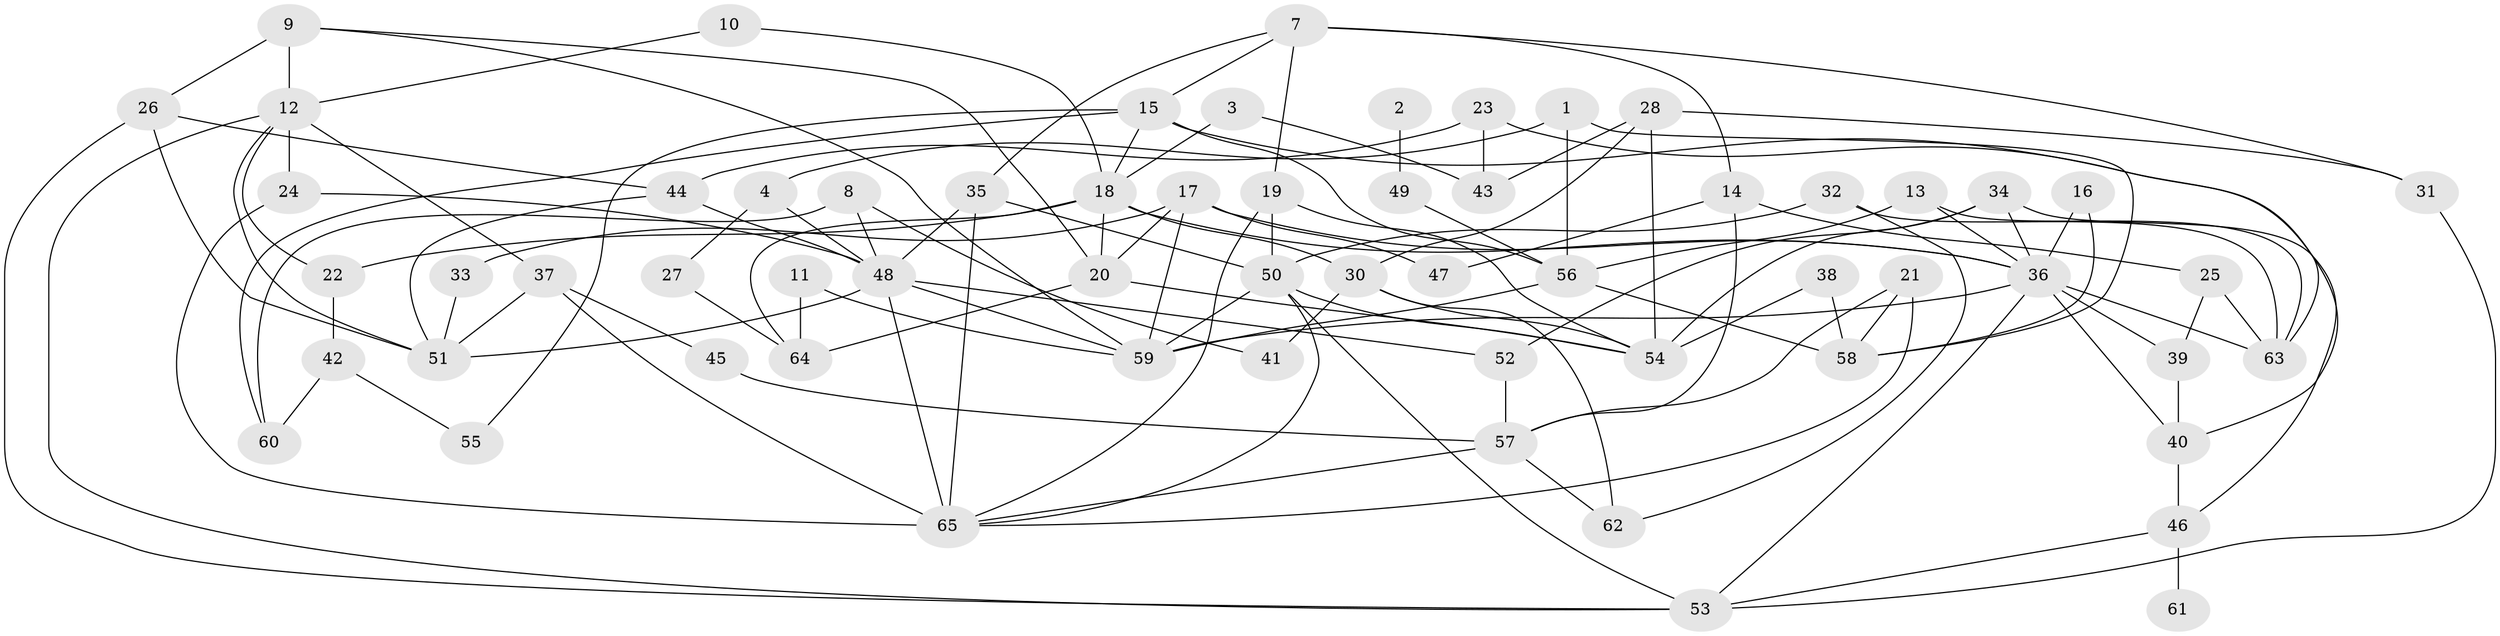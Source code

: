 // original degree distribution, {1: 0.18604651162790697, 4: 0.17829457364341086, 3: 0.23255813953488372, 2: 0.20930232558139536, 6: 0.05426356589147287, 0: 0.023255813953488372, 5: 0.09302325581395349, 8: 0.007751937984496124, 7: 0.015503875968992248}
// Generated by graph-tools (version 1.1) at 2025/00/03/09/25 03:00:44]
// undirected, 62 vertices, 124 edges
graph export_dot {
graph [start="1"]
  node [color=gray90,style=filled];
  1;
  2;
  3;
  4;
  7;
  8;
  9;
  10;
  11;
  12;
  13;
  14;
  15;
  16;
  17;
  18;
  19;
  20;
  21;
  22;
  23;
  24;
  25;
  26;
  27;
  28;
  30;
  31;
  32;
  33;
  34;
  35;
  36;
  37;
  38;
  39;
  40;
  41;
  42;
  43;
  44;
  45;
  46;
  47;
  48;
  49;
  50;
  51;
  52;
  53;
  54;
  55;
  56;
  57;
  58;
  59;
  60;
  61;
  62;
  63;
  64;
  65;
  1 -- 4 [weight=1.0];
  1 -- 56 [weight=1.0];
  1 -- 58 [weight=1.0];
  2 -- 49 [weight=1.0];
  3 -- 18 [weight=1.0];
  3 -- 43 [weight=1.0];
  4 -- 27 [weight=1.0];
  4 -- 48 [weight=1.0];
  7 -- 14 [weight=1.0];
  7 -- 15 [weight=1.0];
  7 -- 19 [weight=1.0];
  7 -- 31 [weight=1.0];
  7 -- 35 [weight=1.0];
  8 -- 41 [weight=1.0];
  8 -- 48 [weight=1.0];
  8 -- 60 [weight=1.0];
  9 -- 12 [weight=2.0];
  9 -- 20 [weight=1.0];
  9 -- 26 [weight=1.0];
  9 -- 59 [weight=1.0];
  10 -- 12 [weight=1.0];
  10 -- 18 [weight=1.0];
  11 -- 59 [weight=1.0];
  11 -- 64 [weight=1.0];
  12 -- 22 [weight=1.0];
  12 -- 24 [weight=1.0];
  12 -- 37 [weight=1.0];
  12 -- 51 [weight=1.0];
  12 -- 53 [weight=1.0];
  13 -- 36 [weight=1.0];
  13 -- 56 [weight=1.0];
  13 -- 63 [weight=1.0];
  14 -- 25 [weight=1.0];
  14 -- 47 [weight=1.0];
  14 -- 57 [weight=1.0];
  15 -- 18 [weight=1.0];
  15 -- 40 [weight=1.0];
  15 -- 55 [weight=1.0];
  15 -- 56 [weight=1.0];
  15 -- 60 [weight=1.0];
  16 -- 36 [weight=1.0];
  16 -- 58 [weight=1.0];
  17 -- 20 [weight=1.0];
  17 -- 33 [weight=1.0];
  17 -- 36 [weight=1.0];
  17 -- 47 [weight=1.0];
  17 -- 59 [weight=1.0];
  18 -- 20 [weight=1.0];
  18 -- 22 [weight=1.0];
  18 -- 30 [weight=1.0];
  18 -- 36 [weight=1.0];
  18 -- 64 [weight=1.0];
  19 -- 50 [weight=2.0];
  19 -- 54 [weight=1.0];
  19 -- 65 [weight=1.0];
  20 -- 54 [weight=1.0];
  20 -- 64 [weight=1.0];
  21 -- 57 [weight=1.0];
  21 -- 58 [weight=1.0];
  21 -- 65 [weight=1.0];
  22 -- 42 [weight=1.0];
  23 -- 43 [weight=1.0];
  23 -- 44 [weight=1.0];
  23 -- 63 [weight=1.0];
  24 -- 48 [weight=1.0];
  24 -- 65 [weight=1.0];
  25 -- 39 [weight=1.0];
  25 -- 63 [weight=1.0];
  26 -- 44 [weight=1.0];
  26 -- 51 [weight=1.0];
  26 -- 53 [weight=1.0];
  27 -- 64 [weight=1.0];
  28 -- 30 [weight=1.0];
  28 -- 31 [weight=1.0];
  28 -- 43 [weight=1.0];
  28 -- 54 [weight=1.0];
  30 -- 41 [weight=1.0];
  30 -- 54 [weight=1.0];
  30 -- 62 [weight=1.0];
  31 -- 53 [weight=1.0];
  32 -- 50 [weight=1.0];
  32 -- 62 [weight=1.0];
  32 -- 63 [weight=1.0];
  33 -- 51 [weight=1.0];
  34 -- 36 [weight=1.0];
  34 -- 46 [weight=1.0];
  34 -- 52 [weight=1.0];
  34 -- 54 [weight=1.0];
  35 -- 48 [weight=1.0];
  35 -- 50 [weight=1.0];
  35 -- 65 [weight=1.0];
  36 -- 39 [weight=1.0];
  36 -- 40 [weight=1.0];
  36 -- 53 [weight=1.0];
  36 -- 59 [weight=1.0];
  36 -- 63 [weight=1.0];
  37 -- 45 [weight=1.0];
  37 -- 51 [weight=1.0];
  37 -- 65 [weight=2.0];
  38 -- 54 [weight=1.0];
  38 -- 58 [weight=1.0];
  39 -- 40 [weight=1.0];
  40 -- 46 [weight=1.0];
  42 -- 55 [weight=1.0];
  42 -- 60 [weight=1.0];
  44 -- 48 [weight=1.0];
  44 -- 51 [weight=1.0];
  45 -- 57 [weight=1.0];
  46 -- 53 [weight=1.0];
  46 -- 61 [weight=1.0];
  48 -- 51 [weight=1.0];
  48 -- 52 [weight=1.0];
  48 -- 59 [weight=1.0];
  48 -- 65 [weight=1.0];
  49 -- 56 [weight=2.0];
  50 -- 53 [weight=1.0];
  50 -- 54 [weight=1.0];
  50 -- 59 [weight=1.0];
  50 -- 65 [weight=1.0];
  52 -- 57 [weight=1.0];
  56 -- 58 [weight=1.0];
  56 -- 59 [weight=1.0];
  57 -- 62 [weight=1.0];
  57 -- 65 [weight=1.0];
}

